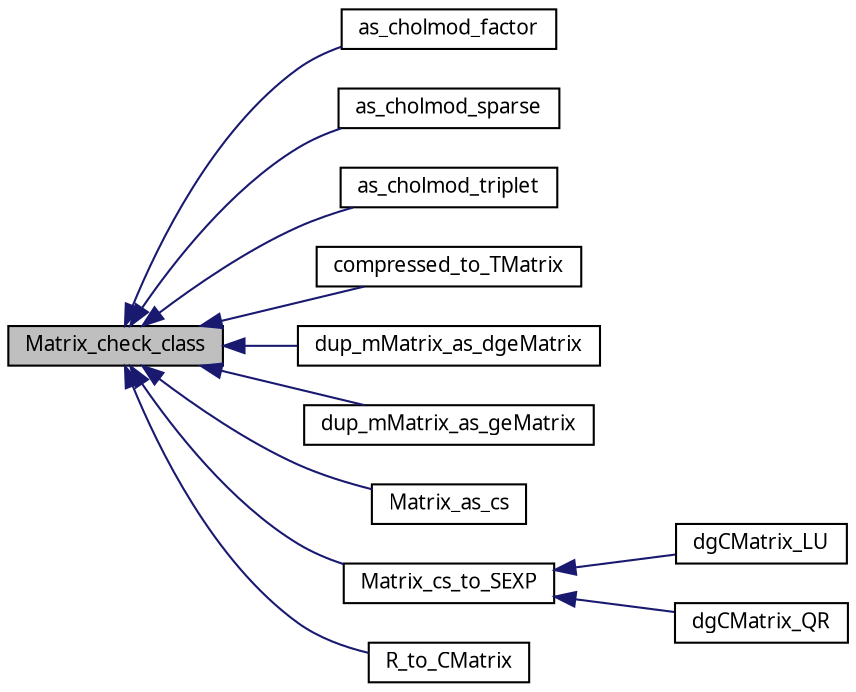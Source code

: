 digraph G
{
  edge [fontname="FreeSans.ttf",fontsize=10,labelfontname="FreeSans.ttf",labelfontsize=10];
  node [fontname="FreeSans.ttf",fontsize=10,shape=record];
  rankdir=LR;
  Node1 [label="Matrix_check_class",height=0.2,width=0.4,color="black", fillcolor="grey75", style="filled" fontcolor="black"];
  Node1 -> Node2 [dir=back,color="midnightblue",fontsize=10,style="solid",fontname="FreeSans.ttf"];
  Node2 [label="as_cholmod_factor",height=0.2,width=0.4,color="black", fillcolor="white", style="filled",URL="$chm__common_8h.html#2e28b03190e5ba5fcb59935cc0a1ea9e",tooltip="Populate ans with the pointers from x and modify its scalar elements accordingly..."];
  Node1 -> Node3 [dir=back,color="midnightblue",fontsize=10,style="solid",fontname="FreeSans.ttf"];
  Node3 [label="as_cholmod_sparse",height=0.2,width=0.4,color="black", fillcolor="white", style="filled",URL="$chm__common_8h.html#62ef281b168f55be5aee0cd0a83b5db5",tooltip="Populate ans with the pointers from x and modify its scalar elements accordingly..."];
  Node1 -> Node4 [dir=back,color="midnightblue",fontsize=10,style="solid",fontname="FreeSans.ttf"];
  Node4 [label="as_cholmod_triplet",height=0.2,width=0.4,color="black", fillcolor="white", style="filled",URL="$chm__common_8h.html#22f06f28ba580965e5ee88a67a45de54",tooltip="Populate ans with the pointers from x and modify its scalar elements accordingly..."];
  Node1 -> Node5 [dir=back,color="midnightblue",fontsize=10,style="solid",fontname="FreeSans.ttf"];
  Node5 [label="compressed_to_TMatrix",height=0.2,width=0.4,color="black", fillcolor="white", style="filled",URL="$dgCMatrix_8h.html#d3b5c3bc224c09316427f7e86e4e8a86"];
  Node1 -> Node6 [dir=back,color="midnightblue",fontsize=10,style="solid",fontname="FreeSans.ttf"];
  Node6 [label="dup_mMatrix_as_dgeMatrix",height=0.2,width=0.4,color="black", fillcolor="white", style="filled",URL="$Mutils_8h.html#574d0797f3bfb4cb555038c8d90cceb8"];
  Node1 -> Node7 [dir=back,color="midnightblue",fontsize=10,style="solid",fontname="FreeSans.ttf"];
  Node7 [label="dup_mMatrix_as_geMatrix",height=0.2,width=0.4,color="black", fillcolor="white", style="filled",URL="$Mutils_8h.html#23764b1c8334e40406598a0446cc8bc5"];
  Node1 -> Node8 [dir=back,color="midnightblue",fontsize=10,style="solid",fontname="FreeSans.ttf"];
  Node8 [label="Matrix_as_cs",height=0.2,width=0.4,color="black", fillcolor="white", style="filled",URL="$cs__utils_8c.html#957bebd2e4fc66333983ab78197aff6c",tooltip="Create a cs object with the contents of x."];
  Node1 -> Node9 [dir=back,color="midnightblue",fontsize=10,style="solid",fontname="FreeSans.ttf"];
  Node9 [label="Matrix_cs_to_SEXP",height=0.2,width=0.4,color="black", fillcolor="white", style="filled",URL="$cs__utils_8c.html#e53880c709c9977b041217226c202deb",tooltip="Copy the contents of a to an appropriate CsparseMatrix object and, optionally, free..."];
  Node9 -> Node10 [dir=back,color="midnightblue",fontsize=10,style="solid",fontname="FreeSans.ttf"];
  Node10 [label="dgCMatrix_LU",height=0.2,width=0.4,color="black", fillcolor="white", style="filled",URL="$dgCMatrix_8h.html#fbcd07ccafaa2ee0299b8d1972748a9c"];
  Node9 -> Node11 [dir=back,color="midnightblue",fontsize=10,style="solid",fontname="FreeSans.ttf"];
  Node11 [label="dgCMatrix_QR",height=0.2,width=0.4,color="black", fillcolor="white", style="filled",URL="$dgCMatrix_8h.html#2d37aad3c93e57b6dbafbf8a337273e8"];
  Node1 -> Node12 [dir=back,color="midnightblue",fontsize=10,style="solid",fontname="FreeSans.ttf"];
  Node12 [label="R_to_CMatrix",height=0.2,width=0.4,color="black", fillcolor="white", style="filled",URL="$dgCMatrix_8h.html#c71c15cfb9558156fb98c0f1cad60922"];
}

